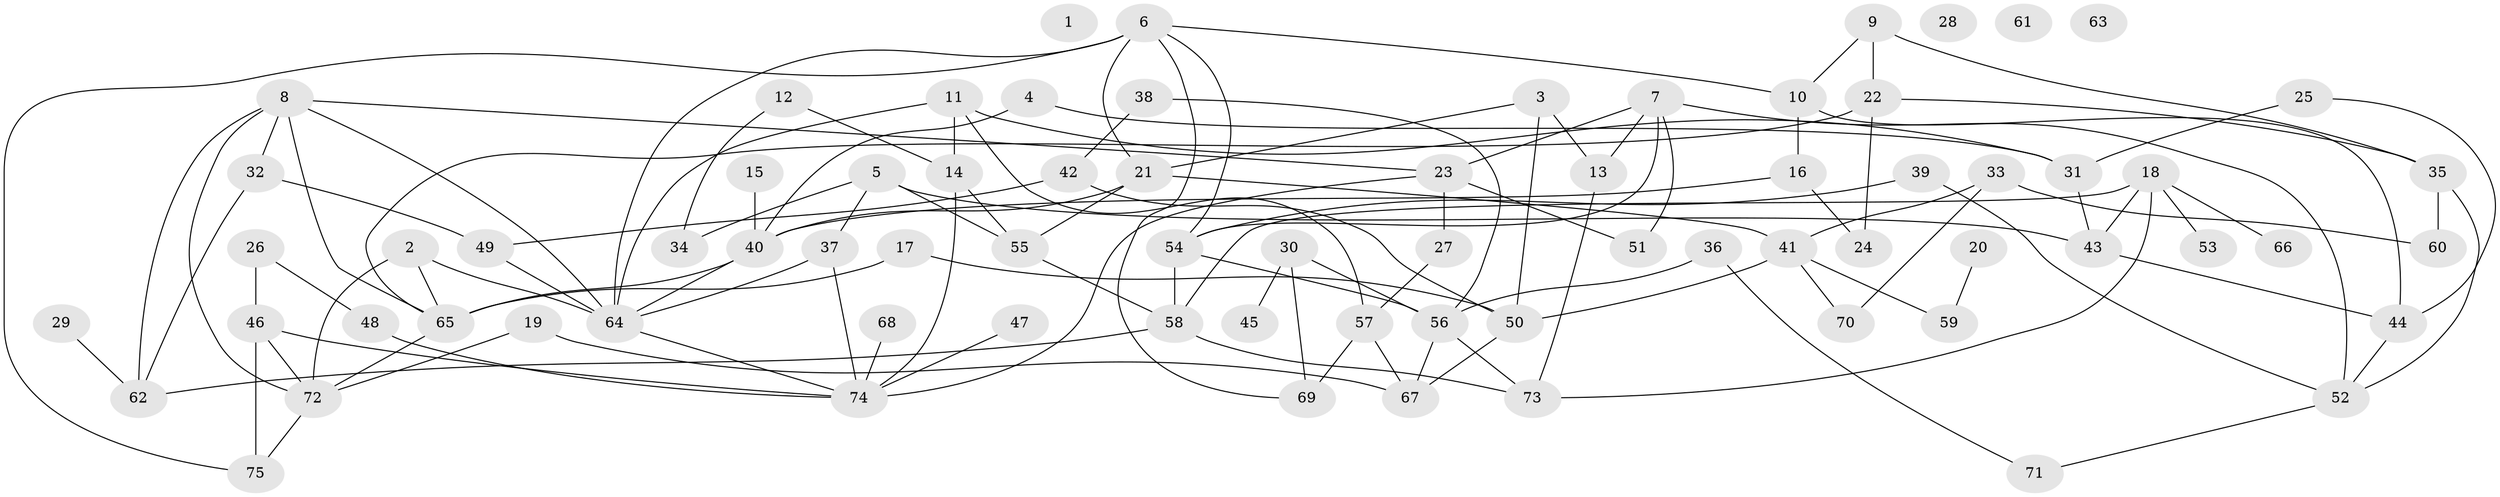 // Generated by graph-tools (version 1.1) at 2025/49/03/09/25 03:49:06]
// undirected, 75 vertices, 120 edges
graph export_dot {
graph [start="1"]
  node [color=gray90,style=filled];
  1;
  2;
  3;
  4;
  5;
  6;
  7;
  8;
  9;
  10;
  11;
  12;
  13;
  14;
  15;
  16;
  17;
  18;
  19;
  20;
  21;
  22;
  23;
  24;
  25;
  26;
  27;
  28;
  29;
  30;
  31;
  32;
  33;
  34;
  35;
  36;
  37;
  38;
  39;
  40;
  41;
  42;
  43;
  44;
  45;
  46;
  47;
  48;
  49;
  50;
  51;
  52;
  53;
  54;
  55;
  56;
  57;
  58;
  59;
  60;
  61;
  62;
  63;
  64;
  65;
  66;
  67;
  68;
  69;
  70;
  71;
  72;
  73;
  74;
  75;
  2 -- 64;
  2 -- 65;
  2 -- 72;
  3 -- 13;
  3 -- 21;
  3 -- 50;
  4 -- 31;
  4 -- 40;
  5 -- 34;
  5 -- 37;
  5 -- 43;
  5 -- 55;
  6 -- 10;
  6 -- 21;
  6 -- 54;
  6 -- 64;
  6 -- 69;
  6 -- 75;
  7 -- 13;
  7 -- 23;
  7 -- 51;
  7 -- 52;
  7 -- 54;
  8 -- 23;
  8 -- 32;
  8 -- 62;
  8 -- 64;
  8 -- 65;
  8 -- 72;
  9 -- 10;
  9 -- 22;
  9 -- 35;
  10 -- 16;
  10 -- 44;
  11 -- 14;
  11 -- 31;
  11 -- 57;
  11 -- 64;
  12 -- 14;
  12 -- 34;
  13 -- 73;
  14 -- 55;
  14 -- 74;
  15 -- 40;
  16 -- 24;
  16 -- 40;
  17 -- 50;
  17 -- 65;
  18 -- 43;
  18 -- 53;
  18 -- 58;
  18 -- 66;
  18 -- 73;
  19 -- 67;
  19 -- 72;
  20 -- 59;
  21 -- 40;
  21 -- 41;
  21 -- 55;
  22 -- 24;
  22 -- 35;
  22 -- 65;
  23 -- 27;
  23 -- 51;
  23 -- 74;
  25 -- 31;
  25 -- 44;
  26 -- 46;
  26 -- 48;
  27 -- 57;
  29 -- 62;
  30 -- 45;
  30 -- 56;
  30 -- 69;
  31 -- 43;
  32 -- 49;
  32 -- 62;
  33 -- 41;
  33 -- 60;
  33 -- 70;
  35 -- 52;
  35 -- 60;
  36 -- 56;
  36 -- 71;
  37 -- 64;
  37 -- 74;
  38 -- 42;
  38 -- 56;
  39 -- 52;
  39 -- 54;
  40 -- 64;
  40 -- 65;
  41 -- 50;
  41 -- 59;
  41 -- 70;
  42 -- 49;
  42 -- 50;
  43 -- 44;
  44 -- 52;
  46 -- 72;
  46 -- 74;
  46 -- 75;
  47 -- 74;
  48 -- 74;
  49 -- 64;
  50 -- 67;
  52 -- 71;
  54 -- 56;
  54 -- 58;
  55 -- 58;
  56 -- 67;
  56 -- 73;
  57 -- 67;
  57 -- 69;
  58 -- 62;
  58 -- 73;
  64 -- 74;
  65 -- 72;
  68 -- 74;
  72 -- 75;
}
